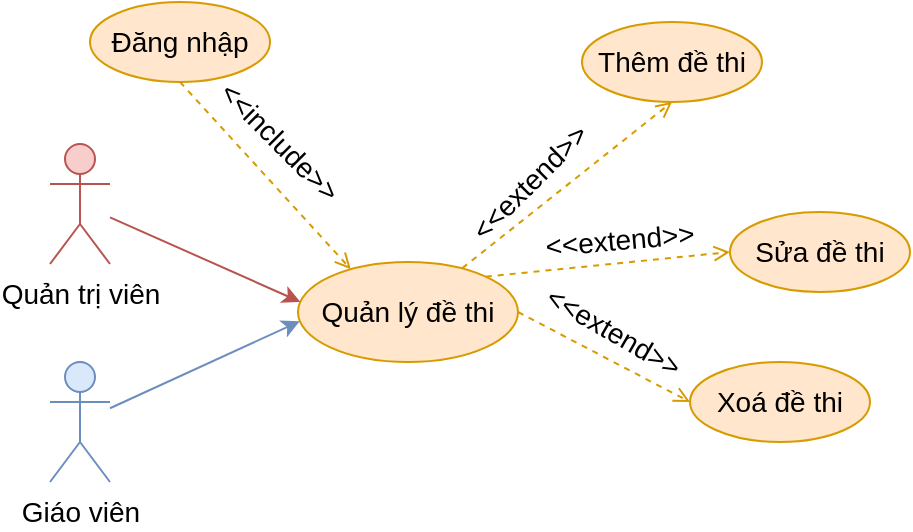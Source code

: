 <mxfile version="26.0.7">
  <diagram name="Page-1" id="z3UoqYtNNnk_O0ZdtAAq">
    <mxGraphModel dx="875" dy="518" grid="1" gridSize="10" guides="1" tooltips="1" connect="1" arrows="1" fold="1" page="1" pageScale="1" pageWidth="850" pageHeight="1100" math="0" shadow="0">
      <root>
        <mxCell id="0" />
        <mxCell id="1" parent="0" />
        <mxCell id="QwgycaKGrFVraqs-veUM-1" value="Quản lý đề thi" style="ellipse;whiteSpace=wrap;html=1;fillColor=#ffe6cc;strokeColor=#d79b00;fontSize=14;" vertex="1" parent="1">
          <mxGeometry x="414" y="290" width="110" height="50" as="geometry" />
        </mxCell>
        <mxCell id="QwgycaKGrFVraqs-veUM-2" style="rounded=0;orthogonalLoop=1;jettySize=auto;html=1;entryX=0.5;entryY=1;entryDx=0;entryDy=0;fillColor=#ffe6cc;strokeColor=#d79b00;exitX=0.747;exitY=0.061;exitDx=0;exitDy=0;exitPerimeter=0;dashed=1;fontSize=14;endArrow=open;endFill=0;" edge="1" parent="1" source="QwgycaKGrFVraqs-veUM-1" target="QwgycaKGrFVraqs-veUM-5">
          <mxGeometry relative="1" as="geometry">
            <mxPoint x="495" y="263" as="sourcePoint" />
          </mxGeometry>
        </mxCell>
        <mxCell id="QwgycaKGrFVraqs-veUM-3" style="rounded=0;orthogonalLoop=1;jettySize=auto;html=1;entryX=0;entryY=0.5;entryDx=0;entryDy=0;fillColor=#ffe6cc;strokeColor=#d79b00;exitX=1;exitY=0;exitDx=0;exitDy=0;dashed=1;fontSize=14;endArrow=open;endFill=0;" edge="1" parent="1" source="QwgycaKGrFVraqs-veUM-1" target="QwgycaKGrFVraqs-veUM-6">
          <mxGeometry relative="1" as="geometry">
            <mxPoint x="516" y="280" as="sourcePoint" />
          </mxGeometry>
        </mxCell>
        <mxCell id="QwgycaKGrFVraqs-veUM-4" style="rounded=0;orthogonalLoop=1;jettySize=auto;html=1;exitX=1;exitY=0.5;exitDx=0;exitDy=0;entryX=0;entryY=0.5;entryDx=0;entryDy=0;fillColor=#ffe6cc;strokeColor=#d79b00;dashed=1;fontSize=14;endArrow=open;endFill=0;" edge="1" parent="1" source="QwgycaKGrFVraqs-veUM-1" target="QwgycaKGrFVraqs-veUM-7">
          <mxGeometry relative="1" as="geometry">
            <mxPoint x="503" y="294" as="sourcePoint" />
          </mxGeometry>
        </mxCell>
        <mxCell id="QwgycaKGrFVraqs-veUM-5" value="Thêm đề thi" style="ellipse;whiteSpace=wrap;html=1;fillColor=#ffe6cc;strokeColor=#d79b00;fontSize=14;" vertex="1" parent="1">
          <mxGeometry x="556" y="170" width="90" height="40" as="geometry" />
        </mxCell>
        <mxCell id="QwgycaKGrFVraqs-veUM-6" value="Sửa đề thi" style="ellipse;whiteSpace=wrap;html=1;fillColor=#ffe6cc;strokeColor=#d79b00;fontSize=14;" vertex="1" parent="1">
          <mxGeometry x="630" y="265" width="90" height="40" as="geometry" />
        </mxCell>
        <mxCell id="QwgycaKGrFVraqs-veUM-7" value="Xoá đề thi" style="ellipse;whiteSpace=wrap;html=1;fillColor=#ffe6cc;strokeColor=#d79b00;fontSize=14;" vertex="1" parent="1">
          <mxGeometry x="610" y="340" width="90" height="40" as="geometry" />
        </mxCell>
        <mxCell id="QwgycaKGrFVraqs-veUM-8" value="&lt;font style=&quot;font-size: 14px;&quot;&gt;&amp;lt;&amp;lt;extend&amp;gt;&amp;gt;&lt;/font&gt;" style="text;html=1;strokeColor=none;fillColor=none;align=center;verticalAlign=middle;whiteSpace=wrap;rounded=0;rotation=-45;fontSize=14;" vertex="1" parent="1">
          <mxGeometry x="500" y="235" width="60" height="30" as="geometry" />
        </mxCell>
        <mxCell id="QwgycaKGrFVraqs-veUM-9" value="&lt;font style=&quot;font-size: 14px;&quot;&gt;&amp;lt;&amp;lt;extend&amp;gt;&amp;gt;&lt;/font&gt;" style="text;html=1;strokeColor=none;fillColor=none;align=center;verticalAlign=middle;whiteSpace=wrap;rounded=0;rotation=-5;fontSize=14;" vertex="1" parent="1">
          <mxGeometry x="545" y="264" width="60" height="30" as="geometry" />
        </mxCell>
        <mxCell id="QwgycaKGrFVraqs-veUM-10" value="&lt;font style=&quot;font-size: 14px;&quot;&gt;&amp;lt;&amp;lt;extend&amp;gt;&amp;gt;&lt;/font&gt;" style="text;html=1;strokeColor=none;fillColor=none;align=center;verticalAlign=middle;whiteSpace=wrap;rounded=0;rotation=30;fontSize=14;" vertex="1" parent="1">
          <mxGeometry x="542" y="310" width="60" height="30" as="geometry" />
        </mxCell>
        <mxCell id="QwgycaKGrFVraqs-veUM-11" style="rounded=0;orthogonalLoop=1;jettySize=auto;html=1;entryX=0.011;entryY=0.399;entryDx=0;entryDy=0;fillColor=#f8cecc;strokeColor=#b85450;fontSize=14;entryPerimeter=0;" edge="1" parent="1" source="QwgycaKGrFVraqs-veUM-12" target="QwgycaKGrFVraqs-veUM-1">
          <mxGeometry relative="1" as="geometry">
            <mxPoint x="414.0" y="315" as="targetPoint" />
          </mxGeometry>
        </mxCell>
        <mxCell id="QwgycaKGrFVraqs-veUM-12" value="Quản trị viên" style="shape=umlActor;verticalLabelPosition=bottom;verticalAlign=top;html=1;outlineConnect=0;fillColor=#f8cecc;strokeColor=#b85450;fontSize=14;" vertex="1" parent="1">
          <mxGeometry x="290" y="231.0" width="30" height="60" as="geometry" />
        </mxCell>
        <mxCell id="QwgycaKGrFVraqs-veUM-13" style="rounded=0;orthogonalLoop=1;jettySize=auto;html=1;entryX=0.24;entryY=0.072;entryDx=0;entryDy=0;fillColor=#ffe6cc;strokeColor=#d79b00;endArrow=open;endFill=0;dashed=1;exitX=0.5;exitY=1;exitDx=0;exitDy=0;entryPerimeter=0;" edge="1" parent="1" source="QwgycaKGrFVraqs-veUM-14" target="QwgycaKGrFVraqs-veUM-1">
          <mxGeometry relative="1" as="geometry">
            <mxPoint x="325.5" y="106" as="targetPoint" />
            <mxPoint x="325" y="196" as="sourcePoint" />
          </mxGeometry>
        </mxCell>
        <mxCell id="QwgycaKGrFVraqs-veUM-14" value="Đăng nhập" style="ellipse;whiteSpace=wrap;html=1;fillColor=#ffe6cc;strokeColor=#d79b00;fontSize=14;" vertex="1" parent="1">
          <mxGeometry x="310" y="160" width="90" height="40" as="geometry" />
        </mxCell>
        <mxCell id="QwgycaKGrFVraqs-veUM-15" value="&lt;font&gt;&amp;lt;&amp;lt;include&amp;gt;&amp;gt;&lt;/font&gt;" style="text;html=1;strokeColor=none;fillColor=none;align=center;verticalAlign=middle;whiteSpace=wrap;rounded=0;rotation=45;fontSize=14;" vertex="1" parent="1">
          <mxGeometry x="375" y="215" width="60" height="30" as="geometry" />
        </mxCell>
        <mxCell id="QwgycaKGrFVraqs-veUM-16" style="rounded=0;orthogonalLoop=1;jettySize=auto;html=1;entryX=0.008;entryY=0.593;entryDx=0;entryDy=0;fillColor=#dae8fc;strokeColor=#6c8ebf;entryPerimeter=0;" edge="1" parent="1" source="QwgycaKGrFVraqs-veUM-17" target="QwgycaKGrFVraqs-veUM-1">
          <mxGeometry relative="1" as="geometry" />
        </mxCell>
        <mxCell id="QwgycaKGrFVraqs-veUM-17" value="Giáo viên" style="shape=umlActor;verticalLabelPosition=bottom;verticalAlign=top;html=1;outlineConnect=0;fillColor=#dae8fc;strokeColor=#6c8ebf;fontSize=14;" vertex="1" parent="1">
          <mxGeometry x="290" y="340.0" width="30" height="60" as="geometry" />
        </mxCell>
      </root>
    </mxGraphModel>
  </diagram>
</mxfile>
